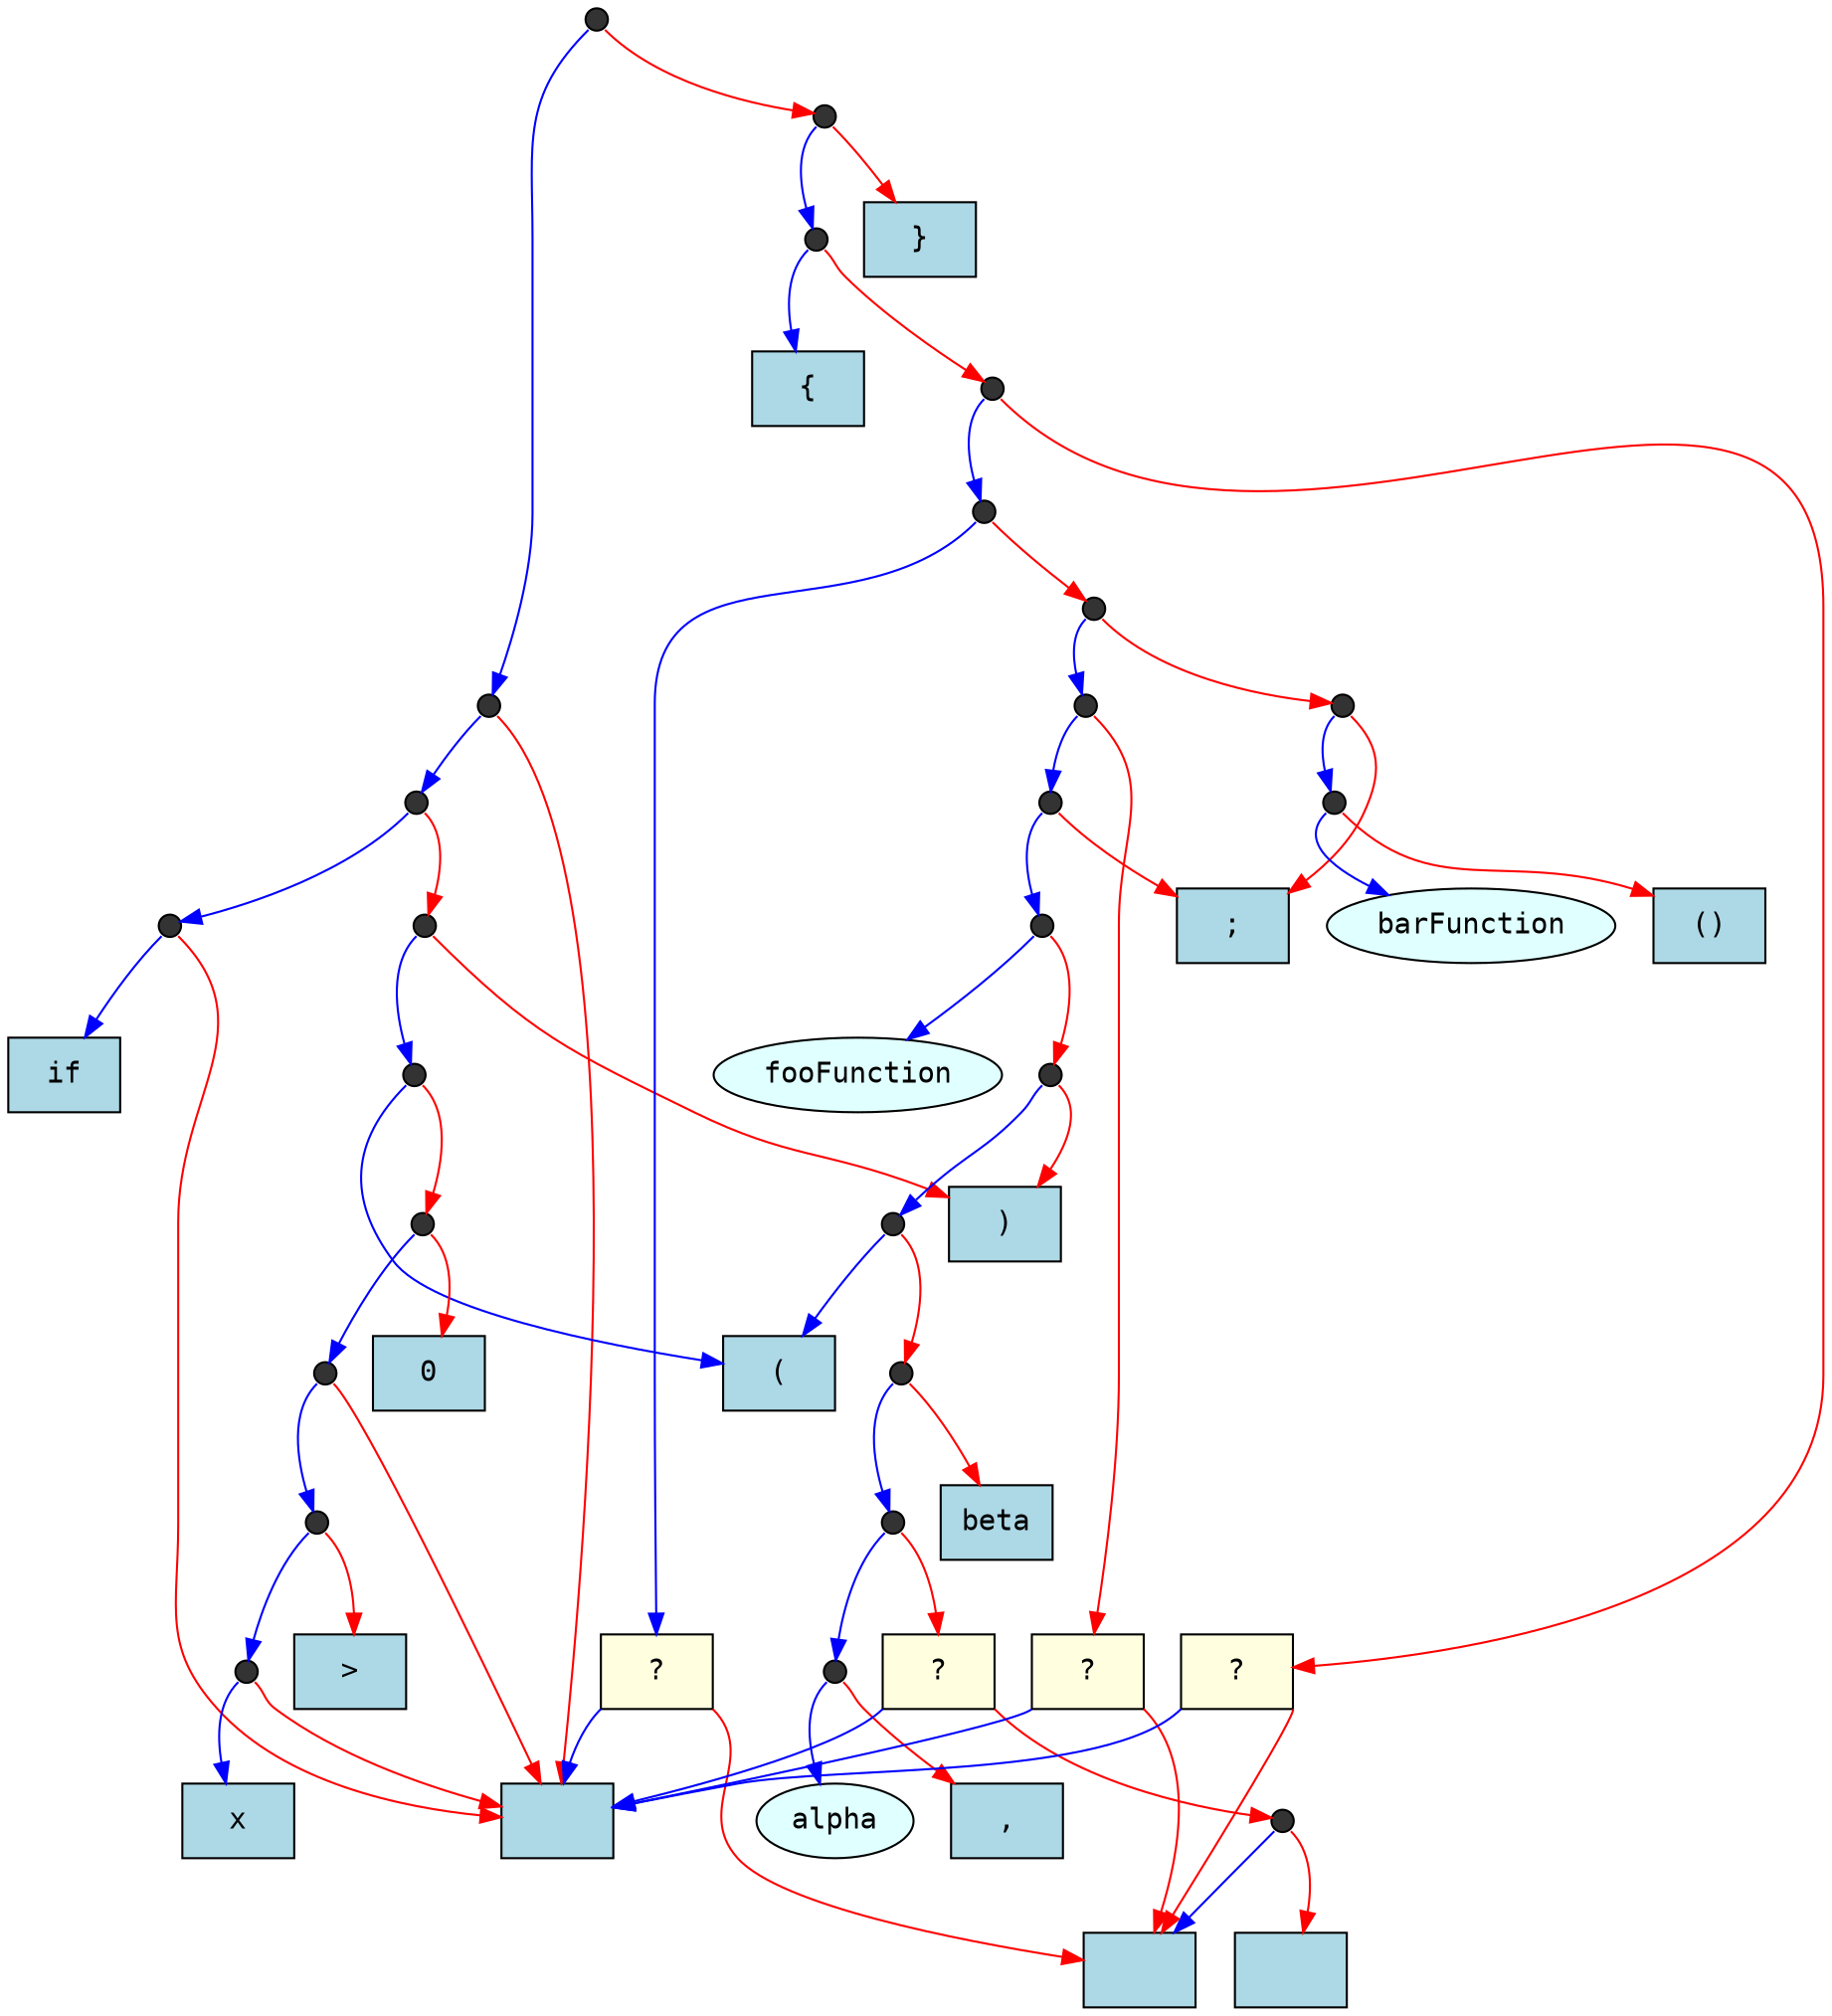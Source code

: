 digraph Tree {
ordering=out;
  ranksep=0.5;
  node [shape=box, fontname="monospace"];
  nc801 [shape="point", width="0.15", fillcolor="gray20", style="filled"];
  nc001 [shape="point", width="0.15", fillcolor="gray20", style="filled"];
  nb801 [shape="point", width="0.15", fillcolor="gray20", style="filled"];
  nb001 [shape="point", width="0.15", fillcolor="gray20", style="filled"];
  n3369c [label="if", shape="box", fillcolor="lightblue", style="filled"];
  nb001:sw -> n3369c [color="blue"];
  n10034 [label=" ", shape="box", fillcolor="lightblue", style="filled"];
  nb001:se -> n10034 [color="red"];
  nb801:sw -> nb001 [color="blue"];
  n8801 [shape="point", width="0.15", fillcolor="gray20", style="filled"];
  n8001 [shape="point", width="0.15", fillcolor="gray20", style="filled"];
  n14034 [label="(", shape="box", fillcolor="lightblue", style="filled"];
  n8001:sw -> n14034 [color="blue"];
  n1801 [shape="point", width="0.15", fillcolor="gray20", style="filled"];
  n1001 [shape="point", width="0.15", fillcolor="gray20", style="filled"];
  n801 [shape="point", width="0.15", fillcolor="gray20", style="filled"];
  n1 [shape="point", width="0.15", fillcolor="gray20", style="filled"];
  n3c034 [label="x", shape="box", fillcolor="lightblue", style="filled"];
  n1:sw -> n3c034 [color="blue"];
  n10034 [label=" ", shape="box", fillcolor="lightblue", style="filled"];
  n1:se -> n10034 [color="red"];
  n801:sw -> n1 [color="blue"];
  n1f034 [label=">", shape="box", fillcolor="lightblue", style="filled"];
  n801:se -> n1f034 [color="red"];
  n1001:sw -> n801 [color="blue"];
  n10034 [label=" ", shape="box", fillcolor="lightblue", style="filled"];
  n1001:se -> n10034 [color="red"];
  n1801:sw -> n1001 [color="blue"];
  n18034 [label="0", shape="box", fillcolor="lightblue", style="filled"];
  n1801:se -> n18034 [color="red"];
  n8001:se -> n1801 [color="red"];
  n8801:sw -> n8001 [color="blue"];
  n14834 [label=")", shape="box", fillcolor="lightblue", style="filled"];
  n8801:se -> n14834 [color="red"];
  nb801:se -> n8801 [color="red"];
  nc001:sw -> nb801 [color="blue"];
  n10034 [label=" ", shape="box", fillcolor="lightblue", style="filled"];
  nc001:se -> n10034 [color="red"];
  nc801:sw -> nc001 [color="blue"];
  na801 [shape="point", width="0.15", fillcolor="gray20", style="filled"];
  na001 [shape="point", width="0.15", fillcolor="gray20", style="filled"];
  n3d834 [label="{", shape="box", fillcolor="lightblue", style="filled"];
  na001:sw -> n3d834 [color="blue"];
  n9801 [shape="point", width="0.15", fillcolor="gray20", style="filled"];
  n9001 [shape="point", width="0.15", fillcolor="gray20", style="filled"];
  n1401 [label="?", shape="box", fillcolor="lightyellow", style="filled"];
  n10034 [label=" ", shape="box", fillcolor="lightblue", style="filled"];
  n1401:sw -> n10034 [color="blue"];
  n5034 [label="\n", shape="box", fillcolor="lightblue", style="filled"];
  n1401:se -> n5034 [color="red"];
  n9001:sw -> n1401 [color="blue"];
  n7821 [shape="point", width="0.15", fillcolor="gray20", style="filled"];
  n7001 [shape="point", width="0.15", fillcolor="gray20", style="filled"];
  n5801 [shape="point", width="0.15", fillcolor="gray20", style="filled"];
  n5001 [shape="point", width="0.15", fillcolor="gray20", style="filled"];
  n3000 [label="fooFunction", shape="ellipse", fillcolor="lightcyan", style="filled"];
  n5001:sw -> n3000 [color="blue"];
  n4801 [shape="point", width="0.15", fillcolor="gray20", style="filled"];
  n4001 [shape="point", width="0.15", fillcolor="gray20", style="filled"];
  n14034 [label="(", shape="box", fillcolor="lightblue", style="filled"];
  n4001:sw -> n14034 [color="blue"];
  n3801 [shape="point", width="0.15", fillcolor="gray20", style="filled"];
  n3001 [shape="point", width="0.15", fillcolor="gray20", style="filled"];
  n2801 [shape="point", width="0.15", fillcolor="gray20", style="filled"];
  n0 [label="alpha", shape="ellipse", fillcolor="lightcyan", style="filled"];
  n2801:sw -> n0 [color="blue"];
  n16034 [label=",", shape="box", fillcolor="lightblue", style="filled"];
  n2801:se -> n16034 [color="red"];
  n3001:sw -> n2801 [color="blue"];
  n401 [label="?", shape="box", fillcolor="lightyellow", style="filled"];
  n10034 [label=" ", shape="box", fillcolor="lightblue", style="filled"];
  n401:sw -> n10034 [color="blue"];
  n2001 [shape="point", width="0.15", fillcolor="gray20", style="filled"];
  n5034 [label="\n", shape="box", fillcolor="lightblue", style="filled"];
  n2001:sw -> n5034 [color="blue"];
  n1020c [label="  ", shape="box", fillcolor="lightblue", style="filled"];
  n2001:se -> n1020c [color="red"];
  n401:se -> n2001 [color="red"];
  n3001:se -> n401 [color="red"];
  n3801:sw -> n3001 [color="blue"];
  nc3d32e2c [label="beta", shape="box", fillcolor="lightblue", style="filled"];
  n3801:se -> nc3d32e2c [color="red"];
  n4001:se -> n3801 [color="red"];
  n4801:sw -> n4001 [color="blue"];
  n14834 [label=")", shape="box", fillcolor="lightblue", style="filled"];
  n4801:se -> n14834 [color="red"];
  n5001:se -> n4801 [color="red"];
  n5801:sw -> n5001 [color="blue"];
  n1d834 [label=";", shape="box", fillcolor="lightblue", style="filled"];
  n5801:se -> n1d834 [color="red"];
  n7001:sw -> n5801 [color="blue"];
  nc01 [label="?", shape="box", fillcolor="lightyellow", style="filled"];
  n10034 [label=" ", shape="box", fillcolor="lightblue", style="filled"];
  nc01:sw -> n10034 [color="blue"];
  n5034 [label="\n", shape="box", fillcolor="lightblue", style="filled"];
  nc01:se -> n5034 [color="red"];
  n7001:se -> nc01 [color="red"];
  n7821:sw -> n7001 [color="blue"];
  n6801 [shape="point", width="0.15", fillcolor="gray20", style="filled"];
  n6001 [shape="point", width="0.15", fillcolor="gray20", style="filled"];
  n9000 [label="barFunction", shape="ellipse", fillcolor="lightcyan", style="filled"];
  n6001:sw -> n9000 [color="blue"];
  n14a8c [label="()", shape="box", fillcolor="lightblue", style="filled"];
  n6001:se -> n14a8c [color="red"];
  n6801:sw -> n6001 [color="blue"];
  n1d834 [label=";", shape="box", fillcolor="lightblue", style="filled"];
  n6801:se -> n1d834 [color="red"];
  n7821:se -> n6801 [color="red"];
  n9001:se -> n7821 [color="red"];
  n9801:sw -> n9001 [color="blue"];
  n1c01 [label="?", shape="box", fillcolor="lightyellow", style="filled"];
  n10034 [label=" ", shape="box", fillcolor="lightblue", style="filled"];
  n1c01:sw -> n10034 [color="blue"];
  n5034 [label="\n", shape="box", fillcolor="lightblue", style="filled"];
  n1c01:se -> n5034 [color="red"];
  n9801:se -> n1c01 [color="red"];
  na001:se -> n9801 [color="red"];
  na801:sw -> na001 [color="blue"];
  n3e834 [label="}", shape="box", fillcolor="lightblue", style="filled"];
  na801:se -> n3e834 [color="red"];
  nc801:se -> na801 [color="red"];
}
